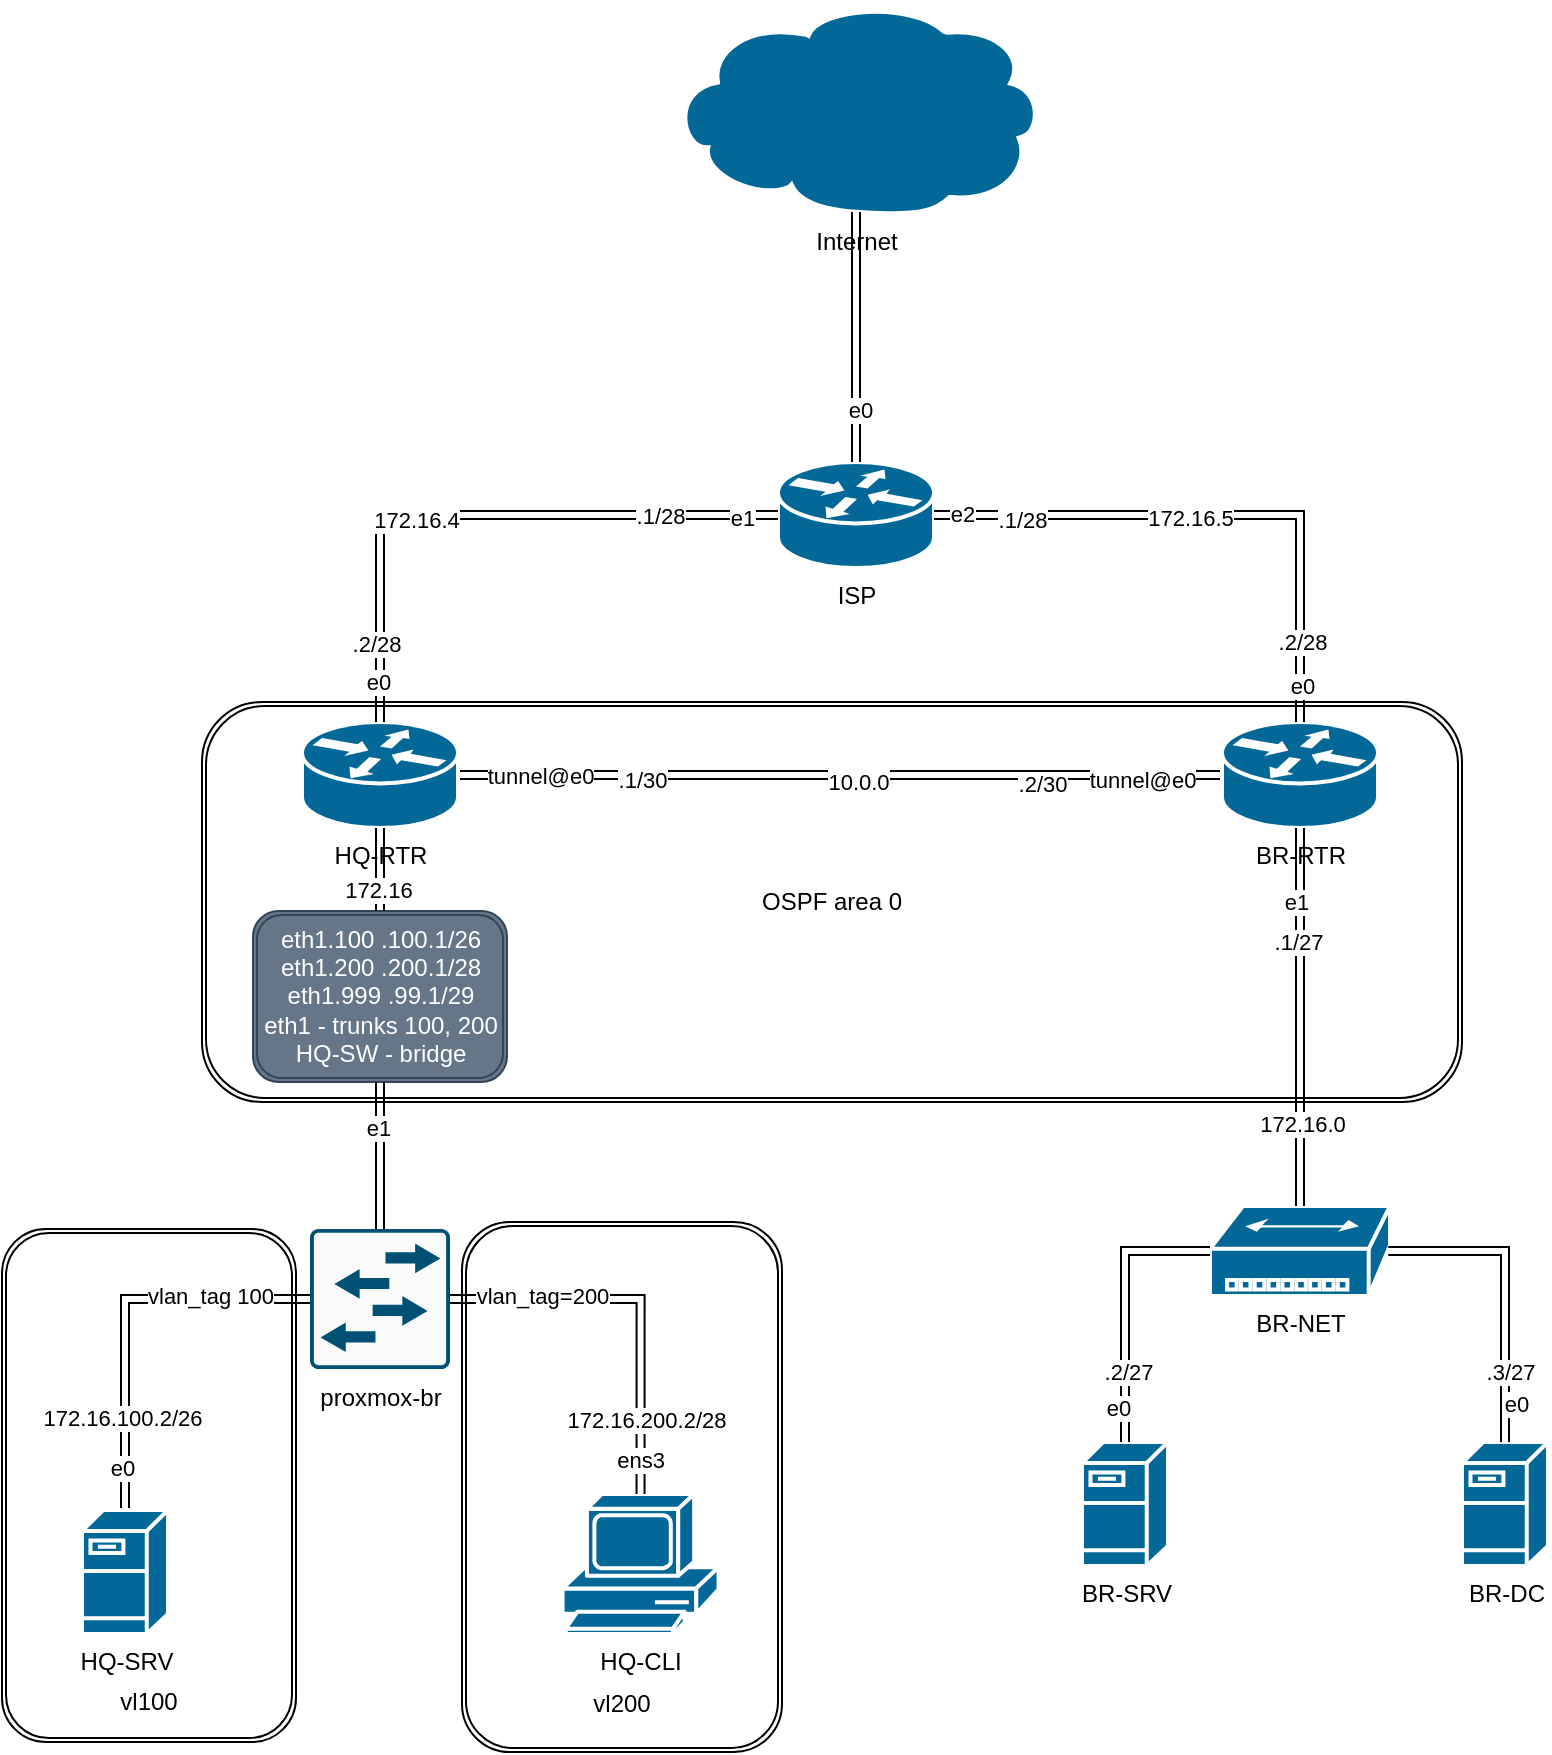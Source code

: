 <mxfile version="27.0.5">
  <diagram name="Страница — 1" id="JRH4Rd3rPlP7FgUDZ7rS">
    <mxGraphModel dx="1642" dy="1599" grid="1" gridSize="10" guides="1" tooltips="1" connect="1" arrows="1" fold="1" page="1" pageScale="1" pageWidth="827" pageHeight="1169" math="0" shadow="0">
      <root>
        <mxCell id="0" />
        <mxCell id="1" parent="0" />
        <mxCell id="5UeS4m41WXDY9R93oVrC-1" value="&lt;div&gt;&lt;br&gt;&lt;/div&gt;&lt;div&gt;&lt;br&gt;&lt;/div&gt;&lt;div&gt;&lt;br&gt;&lt;/div&gt;&lt;div&gt;&lt;br&gt;&lt;/div&gt;&lt;div&gt;&lt;br&gt;&lt;/div&gt;&lt;div&gt;&lt;br&gt;&lt;/div&gt;&lt;div&gt;&lt;br&gt;&lt;/div&gt;&lt;div&gt;&lt;br&gt;&lt;/div&gt;&lt;div&gt;&lt;br&gt;&lt;/div&gt;&lt;div&gt;&lt;br&gt;&lt;/div&gt;&lt;div&gt;&lt;br&gt;&lt;/div&gt;&lt;div&gt;&lt;br&gt;&lt;/div&gt;&lt;div&gt;&lt;br&gt;&lt;/div&gt;&lt;div&gt;&lt;br&gt;&lt;/div&gt;&lt;div&gt;&lt;br&gt;&lt;/div&gt;&lt;div&gt;vl100&lt;/div&gt;" style="shape=ext;double=1;rounded=1;whiteSpace=wrap;html=1;fillColor=light-dark(#FFFFFF,#333300);" vertex="1" parent="1">
          <mxGeometry x="-60" y="573.5" width="147" height="256.5" as="geometry" />
        </mxCell>
        <mxCell id="5UeS4m41WXDY9R93oVrC-2" value="&lt;div&gt;&lt;br&gt;&lt;/div&gt;&lt;div&gt;&lt;br&gt;&lt;/div&gt;&lt;div&gt;&lt;br&gt;&lt;/div&gt;&lt;div&gt;&lt;br&gt;&lt;/div&gt;&lt;div&gt;&lt;br&gt;&lt;/div&gt;&lt;div&gt;&lt;br&gt;&lt;/div&gt;&lt;div&gt;&lt;br&gt;&lt;/div&gt;&lt;div&gt;&lt;br&gt;&lt;/div&gt;&lt;div&gt;&lt;br&gt;&lt;/div&gt;&lt;div&gt;&lt;br&gt;&lt;/div&gt;&lt;div&gt;&lt;br&gt;&lt;/div&gt;&lt;div&gt;&lt;br&gt;&lt;/div&gt;&lt;div&gt;&lt;br&gt;&lt;/div&gt;&lt;div&gt;&lt;br&gt;&lt;/div&gt;&lt;div&gt;&lt;br&gt;&lt;/div&gt;&lt;div&gt;vl200&lt;/div&gt;" style="shape=ext;double=1;rounded=1;whiteSpace=wrap;html=1;fillColor=light-dark(#FFFFFF,#003300);" vertex="1" parent="1">
          <mxGeometry x="170" y="570" width="160" height="265" as="geometry" />
        </mxCell>
        <mxCell id="5UeS4m41WXDY9R93oVrC-3" value="OSPF area 0" style="shape=ext;double=1;rounded=1;whiteSpace=wrap;html=1;fillColor=light-dark(#FFFFFF,#330066);" vertex="1" parent="1">
          <mxGeometry x="40" y="310" width="630" height="200" as="geometry" />
        </mxCell>
        <mxCell id="5UeS4m41WXDY9R93oVrC-62" value="eth1.100 .100.1/26&lt;div&gt;eth1.200 .200.1/28&lt;/div&gt;&lt;div&gt;eth1.999 .99.1/29&lt;/div&gt;&lt;div&gt;eth1 - trunks 100, 200&lt;/div&gt;&lt;div&gt;HQ-SW - bridge&lt;/div&gt;" style="shape=ext;double=1;rounded=1;whiteSpace=wrap;html=1;fillColor=#647687;fontColor=#ffffff;strokeColor=#314354;" vertex="1" parent="1">
          <mxGeometry x="65.5" y="414.5" width="127" height="85.5" as="geometry" />
        </mxCell>
        <mxCell id="5UeS4m41WXDY9R93oVrC-5" value="ISP" style="shape=mxgraph.cisco.routers.router;sketch=0;html=1;pointerEvents=1;dashed=0;fillColor=#036897;strokeColor=#ffffff;strokeWidth=2;verticalLabelPosition=bottom;verticalAlign=top;align=center;outlineConnect=0;" vertex="1" parent="1">
          <mxGeometry x="328" y="190" width="78" height="53" as="geometry" />
        </mxCell>
        <mxCell id="5UeS4m41WXDY9R93oVrC-6" value="Internet" style="shape=mxgraph.cisco.storage.cloud;sketch=0;html=1;pointerEvents=1;dashed=0;fillColor=#036897;strokeColor=#ffffff;strokeWidth=2;verticalLabelPosition=bottom;verticalAlign=top;align=center;outlineConnect=0;" vertex="1" parent="1">
          <mxGeometry x="274" y="-40" width="186" height="106" as="geometry" />
        </mxCell>
        <mxCell id="5UeS4m41WXDY9R93oVrC-7" style="edgeStyle=orthogonalEdgeStyle;shape=link;rounded=0;orthogonalLoop=1;jettySize=auto;html=1;exitX=1;exitY=0.5;exitDx=0;exitDy=0;exitPerimeter=0;entryX=0;entryY=0.5;entryDx=0;entryDy=0;entryPerimeter=0;" edge="1" parent="1" source="5UeS4m41WXDY9R93oVrC-13" target="5UeS4m41WXDY9R93oVrC-14">
          <mxGeometry relative="1" as="geometry">
            <mxPoint x="430" y="340" as="targetPoint" />
          </mxGeometry>
        </mxCell>
        <mxCell id="5UeS4m41WXDY9R93oVrC-8" value="tunnel@e0" style="edgeLabel;html=1;align=center;verticalAlign=middle;resizable=0;points=[];" vertex="1" connectable="0" parent="5UeS4m41WXDY9R93oVrC-7">
          <mxGeometry x="-0.868" y="-3" relative="1" as="geometry">
            <mxPoint x="16" y="-3" as="offset" />
          </mxGeometry>
        </mxCell>
        <mxCell id="5UeS4m41WXDY9R93oVrC-9" value="10.0.0" style="edgeLabel;html=1;align=center;verticalAlign=middle;resizable=0;points=[];" vertex="1" connectable="0" parent="5UeS4m41WXDY9R93oVrC-7">
          <mxGeometry x="0.071" y="-3" relative="1" as="geometry">
            <mxPoint x="-5" as="offset" />
          </mxGeometry>
        </mxCell>
        <mxCell id="5UeS4m41WXDY9R93oVrC-10" value=".1/30" style="edgeLabel;html=1;align=center;verticalAlign=middle;resizable=0;points=[];" vertex="1" connectable="0" parent="5UeS4m41WXDY9R93oVrC-7">
          <mxGeometry x="-0.582" y="-2" relative="1" as="geometry">
            <mxPoint x="12" as="offset" />
          </mxGeometry>
        </mxCell>
        <mxCell id="5UeS4m41WXDY9R93oVrC-11" value=".2/30" style="edgeLabel;html=1;align=center;verticalAlign=middle;resizable=0;points=[];" vertex="1" connectable="0" parent="5UeS4m41WXDY9R93oVrC-7">
          <mxGeometry x="0.88" y="1" relative="1" as="geometry">
            <mxPoint x="-67" y="5" as="offset" />
          </mxGeometry>
        </mxCell>
        <mxCell id="5UeS4m41WXDY9R93oVrC-12" value="tunnel@e0" style="edgeLabel;html=1;align=center;verticalAlign=middle;resizable=0;points=[];" vertex="1" connectable="0" parent="5UeS4m41WXDY9R93oVrC-7">
          <mxGeometry x="0.84" y="-2" relative="1" as="geometry">
            <mxPoint x="-10" as="offset" />
          </mxGeometry>
        </mxCell>
        <mxCell id="5UeS4m41WXDY9R93oVrC-13" value="HQ-RTR" style="shape=mxgraph.cisco.routers.router;sketch=0;html=1;pointerEvents=1;dashed=0;fillColor=#036897;strokeColor=#ffffff;strokeWidth=2;verticalLabelPosition=bottom;verticalAlign=top;align=center;outlineConnect=0;" vertex="1" parent="1">
          <mxGeometry x="90" y="320" width="78" height="53" as="geometry" />
        </mxCell>
        <mxCell id="5UeS4m41WXDY9R93oVrC-14" value="BR-RTR" style="shape=mxgraph.cisco.routers.router;sketch=0;html=1;pointerEvents=1;dashed=0;fillColor=#036897;strokeColor=#ffffff;strokeWidth=2;verticalLabelPosition=bottom;verticalAlign=top;align=center;outlineConnect=0;" vertex="1" parent="1">
          <mxGeometry x="550" y="320" width="78" height="53" as="geometry" />
        </mxCell>
        <mxCell id="5UeS4m41WXDY9R93oVrC-15" value="&lt;div&gt;BR-NET&lt;/div&gt;" style="shape=mxgraph.cisco.hubs_and_gateways.small_hub;sketch=0;html=1;pointerEvents=1;dashed=0;fillColor=#036897;strokeColor=#ffffff;strokeWidth=2;verticalLabelPosition=bottom;verticalAlign=top;align=center;outlineConnect=0;" vertex="1" parent="1">
          <mxGeometry x="544" y="562" width="90" height="45" as="geometry" />
        </mxCell>
        <mxCell id="5UeS4m41WXDY9R93oVrC-16" style="edgeStyle=orthogonalEdgeStyle;rounded=0;orthogonalLoop=1;jettySize=auto;html=1;exitX=0;exitY=0.5;exitDx=0;exitDy=0;exitPerimeter=0;shape=link;" edge="1" parent="1" source="5UeS4m41WXDY9R93oVrC-61" target="5UeS4m41WXDY9R93oVrC-21">
          <mxGeometry relative="1" as="geometry">
            <mxPoint x="97" y="612" as="sourcePoint" />
          </mxGeometry>
        </mxCell>
        <mxCell id="5UeS4m41WXDY9R93oVrC-17" value="e0" style="edgeLabel;html=1;align=center;verticalAlign=middle;resizable=0;points=[];" vertex="1" connectable="0" parent="5UeS4m41WXDY9R93oVrC-16">
          <mxGeometry x="0.746" y="-2" relative="1" as="geometry">
            <mxPoint y="4" as="offset" />
          </mxGeometry>
        </mxCell>
        <mxCell id="5UeS4m41WXDY9R93oVrC-18" value="vlan_tag 100" style="edgeLabel;html=1;align=center;verticalAlign=middle;resizable=0;points=[];" vertex="1" connectable="0" parent="5UeS4m41WXDY9R93oVrC-16">
          <mxGeometry x="-0.859" y="2" relative="1" as="geometry">
            <mxPoint x="-36" y="-4" as="offset" />
          </mxGeometry>
        </mxCell>
        <mxCell id="5UeS4m41WXDY9R93oVrC-19" value="172.16.100.2/26" style="edgeLabel;html=1;align=center;verticalAlign=middle;resizable=0;points=[];" vertex="1" connectable="0" parent="5UeS4m41WXDY9R93oVrC-16">
          <mxGeometry x="0.537" y="-2" relative="1" as="geometry">
            <mxPoint as="offset" />
          </mxGeometry>
        </mxCell>
        <mxCell id="5UeS4m41WXDY9R93oVrC-21" value="HQ-SRV" style="shape=mxgraph.cisco.servers.fileserver;sketch=0;html=1;pointerEvents=1;dashed=0;fillColor=#036897;strokeColor=#ffffff;strokeWidth=2;verticalLabelPosition=bottom;verticalAlign=top;align=center;outlineConnect=0;" vertex="1" parent="1">
          <mxGeometry x="-20" y="714" width="43" height="62" as="geometry" />
        </mxCell>
        <mxCell id="5UeS4m41WXDY9R93oVrC-22" value="HQ-CLI" style="shape=mxgraph.cisco.computers_and_peripherals.pc;sketch=0;html=1;pointerEvents=1;dashed=0;fillColor=#036897;strokeColor=#ffffff;strokeWidth=2;verticalLabelPosition=bottom;verticalAlign=top;align=center;outlineConnect=0;" vertex="1" parent="1">
          <mxGeometry x="220.28" y="706" width="78" height="70" as="geometry" />
        </mxCell>
        <mxCell id="5UeS4m41WXDY9R93oVrC-23" value="BR-SRV" style="shape=mxgraph.cisco.servers.fileserver;sketch=0;html=1;pointerEvents=1;dashed=0;fillColor=#036897;strokeColor=#ffffff;strokeWidth=2;verticalLabelPosition=bottom;verticalAlign=top;align=center;outlineConnect=0;" vertex="1" parent="1">
          <mxGeometry x="480" y="680" width="43" height="62" as="geometry" />
        </mxCell>
        <mxCell id="5UeS4m41WXDY9R93oVrC-24" value="BR-DC" style="shape=mxgraph.cisco.servers.fileserver;sketch=0;html=1;pointerEvents=1;dashed=0;fillColor=#036897;strokeColor=#ffffff;strokeWidth=2;verticalLabelPosition=bottom;verticalAlign=top;align=center;outlineConnect=0;" vertex="1" parent="1">
          <mxGeometry x="670" y="680" width="43" height="62" as="geometry" />
        </mxCell>
        <mxCell id="5UeS4m41WXDY9R93oVrC-25" style="edgeStyle=orthogonalEdgeStyle;rounded=0;orthogonalLoop=1;jettySize=auto;html=1;exitX=0.5;exitY=0;exitDx=0;exitDy=0;exitPerimeter=0;entryX=0.5;entryY=0.99;entryDx=0;entryDy=0;entryPerimeter=0;shape=link;" edge="1" parent="1" source="5UeS4m41WXDY9R93oVrC-5" target="5UeS4m41WXDY9R93oVrC-6">
          <mxGeometry relative="1" as="geometry" />
        </mxCell>
        <mxCell id="5UeS4m41WXDY9R93oVrC-26" value="e0" style="edgeLabel;html=1;align=center;verticalAlign=middle;resizable=0;points=[];" vertex="1" connectable="0" parent="5UeS4m41WXDY9R93oVrC-25">
          <mxGeometry x="-0.577" y="-2" relative="1" as="geometry">
            <mxPoint as="offset" />
          </mxGeometry>
        </mxCell>
        <mxCell id="5UeS4m41WXDY9R93oVrC-27" style="edgeStyle=orthogonalEdgeStyle;rounded=0;orthogonalLoop=1;jettySize=auto;html=1;exitX=1;exitY=0.5;exitDx=0;exitDy=0;exitPerimeter=0;entryX=0.5;entryY=0;entryDx=0;entryDy=0;entryPerimeter=0;shape=link;" edge="1" parent="1" source="5UeS4m41WXDY9R93oVrC-5" target="5UeS4m41WXDY9R93oVrC-14">
          <mxGeometry relative="1" as="geometry" />
        </mxCell>
        <mxCell id="5UeS4m41WXDY9R93oVrC-28" value="e2" style="edgeLabel;html=1;align=center;verticalAlign=middle;resizable=0;points=[];" vertex="1" connectable="0" parent="5UeS4m41WXDY9R93oVrC-27">
          <mxGeometry x="-0.789" y="1" relative="1" as="geometry">
            <mxPoint x="-16" as="offset" />
          </mxGeometry>
        </mxCell>
        <mxCell id="5UeS4m41WXDY9R93oVrC-29" value="e0" style="edgeLabel;html=1;align=center;verticalAlign=middle;resizable=0;points=[];" vertex="1" connectable="0" parent="5UeS4m41WXDY9R93oVrC-27">
          <mxGeometry x="0.871" y="1" relative="1" as="geometry">
            <mxPoint as="offset" />
          </mxGeometry>
        </mxCell>
        <mxCell id="5UeS4m41WXDY9R93oVrC-30" value="172.16.5" style="edgeLabel;html=1;align=center;verticalAlign=middle;resizable=0;points=[];" vertex="1" connectable="0" parent="5UeS4m41WXDY9R93oVrC-27">
          <mxGeometry x="-0.107" y="-1" relative="1" as="geometry">
            <mxPoint as="offset" />
          </mxGeometry>
        </mxCell>
        <mxCell id="5UeS4m41WXDY9R93oVrC-31" value=".1/28" style="edgeLabel;html=1;align=center;verticalAlign=middle;resizable=0;points=[];" vertex="1" connectable="0" parent="5UeS4m41WXDY9R93oVrC-27">
          <mxGeometry x="-0.795" y="-2" relative="1" as="geometry">
            <mxPoint x="14" as="offset" />
          </mxGeometry>
        </mxCell>
        <mxCell id="5UeS4m41WXDY9R93oVrC-32" value=".2/28" style="edgeLabel;html=1;align=center;verticalAlign=middle;resizable=0;points=[];" vertex="1" connectable="0" parent="5UeS4m41WXDY9R93oVrC-27">
          <mxGeometry x="0.717" y="1" relative="1" as="geometry">
            <mxPoint as="offset" />
          </mxGeometry>
        </mxCell>
        <mxCell id="5UeS4m41WXDY9R93oVrC-33" style="edgeStyle=orthogonalEdgeStyle;rounded=0;orthogonalLoop=1;jettySize=auto;html=1;exitX=0;exitY=0.5;exitDx=0;exitDy=0;exitPerimeter=0;entryX=0.5;entryY=0;entryDx=0;entryDy=0;entryPerimeter=0;shape=link;" edge="1" parent="1" source="5UeS4m41WXDY9R93oVrC-5" target="5UeS4m41WXDY9R93oVrC-13">
          <mxGeometry relative="1" as="geometry" />
        </mxCell>
        <mxCell id="5UeS4m41WXDY9R93oVrC-34" value="e1" style="edgeLabel;html=1;align=center;verticalAlign=middle;resizable=0;points=[];" vertex="1" connectable="0" parent="5UeS4m41WXDY9R93oVrC-33">
          <mxGeometry x="-0.69" y="1" relative="1" as="geometry">
            <mxPoint x="29" as="offset" />
          </mxGeometry>
        </mxCell>
        <mxCell id="5UeS4m41WXDY9R93oVrC-35" value="e0" style="edgeLabel;html=1;align=center;verticalAlign=middle;resizable=0;points=[];" vertex="1" connectable="0" parent="5UeS4m41WXDY9R93oVrC-33">
          <mxGeometry x="0.864" y="-1" relative="1" as="geometry">
            <mxPoint as="offset" />
          </mxGeometry>
        </mxCell>
        <mxCell id="5UeS4m41WXDY9R93oVrC-36" value="172.16.4" style="edgeLabel;html=1;align=center;verticalAlign=middle;resizable=0;points=[];" vertex="1" connectable="0" parent="5UeS4m41WXDY9R93oVrC-33">
          <mxGeometry x="0.201" y="2" relative="1" as="geometry">
            <mxPoint as="offset" />
          </mxGeometry>
        </mxCell>
        <mxCell id="5UeS4m41WXDY9R93oVrC-37" value=".1/28" style="edgeLabel;html=1;align=center;verticalAlign=middle;resizable=0;points=[];" vertex="1" connectable="0" parent="5UeS4m41WXDY9R93oVrC-33">
          <mxGeometry x="-0.607" relative="1" as="geometry">
            <mxPoint as="offset" />
          </mxGeometry>
        </mxCell>
        <mxCell id="5UeS4m41WXDY9R93oVrC-38" value=".2/28" style="edgeLabel;html=1;align=center;verticalAlign=middle;resizable=0;points=[];" vertex="1" connectable="0" parent="5UeS4m41WXDY9R93oVrC-33">
          <mxGeometry x="0.741" y="-2" relative="1" as="geometry">
            <mxPoint as="offset" />
          </mxGeometry>
        </mxCell>
        <mxCell id="5UeS4m41WXDY9R93oVrC-39" style="edgeStyle=orthogonalEdgeStyle;rounded=0;orthogonalLoop=1;jettySize=auto;html=1;exitX=0.5;exitY=1;exitDx=0;exitDy=0;exitPerimeter=0;entryX=0.5;entryY=0;entryDx=0;entryDy=0;entryPerimeter=0;shape=link;" edge="1" parent="1" source="5UeS4m41WXDY9R93oVrC-14" target="5UeS4m41WXDY9R93oVrC-15">
          <mxGeometry relative="1" as="geometry" />
        </mxCell>
        <mxCell id="5UeS4m41WXDY9R93oVrC-40" value="e1" style="edgeLabel;html=1;align=center;verticalAlign=middle;resizable=0;points=[];" vertex="1" connectable="0" parent="5UeS4m41WXDY9R93oVrC-39">
          <mxGeometry x="-0.454" y="-2" relative="1" as="geometry">
            <mxPoint y="-15" as="offset" />
          </mxGeometry>
        </mxCell>
        <mxCell id="5UeS4m41WXDY9R93oVrC-41" value=".1/27" style="edgeLabel;html=1;align=center;verticalAlign=middle;resizable=0;points=[];" vertex="1" connectable="0" parent="5UeS4m41WXDY9R93oVrC-39">
          <mxGeometry x="-0.194" y="-1" relative="1" as="geometry">
            <mxPoint y="-19" as="offset" />
          </mxGeometry>
        </mxCell>
        <mxCell id="5UeS4m41WXDY9R93oVrC-42" value="172.16.0" style="edgeLabel;html=1;align=center;verticalAlign=middle;resizable=0;points=[];" vertex="1" connectable="0" parent="5UeS4m41WXDY9R93oVrC-39">
          <mxGeometry x="0.548" relative="1" as="geometry">
            <mxPoint x="1" y="1" as="offset" />
          </mxGeometry>
        </mxCell>
        <mxCell id="5UeS4m41WXDY9R93oVrC-50" style="edgeStyle=orthogonalEdgeStyle;rounded=0;orthogonalLoop=1;jettySize=auto;html=1;exitX=0.99;exitY=0.5;exitDx=0;exitDy=0;exitPerimeter=0;entryX=0.5;entryY=0;entryDx=0;entryDy=0;entryPerimeter=0;shape=link;" edge="1" parent="1" source="5UeS4m41WXDY9R93oVrC-15" target="5UeS4m41WXDY9R93oVrC-24">
          <mxGeometry relative="1" as="geometry" />
        </mxCell>
        <mxCell id="5UeS4m41WXDY9R93oVrC-51" value="e0" style="edgeLabel;html=1;align=center;verticalAlign=middle;resizable=0;points=[];" vertex="1" connectable="0" parent="5UeS4m41WXDY9R93oVrC-50">
          <mxGeometry x="0.747" y="5" relative="1" as="geometry">
            <mxPoint as="offset" />
          </mxGeometry>
        </mxCell>
        <mxCell id="5UeS4m41WXDY9R93oVrC-52" value=".3/27" style="edgeLabel;html=1;align=center;verticalAlign=middle;resizable=0;points=[];" vertex="1" connectable="0" parent="5UeS4m41WXDY9R93oVrC-50">
          <mxGeometry x="0.545" y="2" relative="1" as="geometry">
            <mxPoint as="offset" />
          </mxGeometry>
        </mxCell>
        <mxCell id="5UeS4m41WXDY9R93oVrC-53" style="edgeStyle=orthogonalEdgeStyle;rounded=0;orthogonalLoop=1;jettySize=auto;html=1;exitX=0;exitY=0.5;exitDx=0;exitDy=0;exitPerimeter=0;entryX=0.5;entryY=0;entryDx=0;entryDy=0;entryPerimeter=0;shape=link;" edge="1" parent="1" source="5UeS4m41WXDY9R93oVrC-15" target="5UeS4m41WXDY9R93oVrC-23">
          <mxGeometry relative="1" as="geometry" />
        </mxCell>
        <mxCell id="5UeS4m41WXDY9R93oVrC-54" value="e0" style="edgeLabel;html=1;align=center;verticalAlign=middle;resizable=0;points=[];" vertex="1" connectable="0" parent="5UeS4m41WXDY9R93oVrC-53">
          <mxGeometry x="0.746" y="-4" relative="1" as="geometry">
            <mxPoint as="offset" />
          </mxGeometry>
        </mxCell>
        <mxCell id="5UeS4m41WXDY9R93oVrC-55" value=".2/27" style="edgeLabel;html=1;align=center;verticalAlign=middle;resizable=0;points=[];" vertex="1" connectable="0" parent="5UeS4m41WXDY9R93oVrC-53">
          <mxGeometry x="0.486" y="1" relative="1" as="geometry">
            <mxPoint as="offset" />
          </mxGeometry>
        </mxCell>
        <mxCell id="5UeS4m41WXDY9R93oVrC-56" style="edgeStyle=orthogonalEdgeStyle;rounded=0;orthogonalLoop=1;jettySize=auto;html=1;exitX=1;exitY=0.5;exitDx=0;exitDy=0;exitPerimeter=0;entryX=0.5;entryY=0;entryDx=0;entryDy=0;entryPerimeter=0;shape=link;" edge="1" parent="1" source="5UeS4m41WXDY9R93oVrC-61" target="5UeS4m41WXDY9R93oVrC-22">
          <mxGeometry relative="1" as="geometry">
            <mxPoint x="161" y="612" as="sourcePoint" />
          </mxGeometry>
        </mxCell>
        <mxCell id="5UeS4m41WXDY9R93oVrC-57" value="&lt;div&gt;vlan_tag=200&lt;/div&gt;" style="edgeLabel;html=1;align=center;verticalAlign=middle;resizable=0;points=[];" vertex="1" connectable="0" parent="5UeS4m41WXDY9R93oVrC-56">
          <mxGeometry x="-0.745" y="1" relative="1" as="geometry">
            <mxPoint x="21" y="-1" as="offset" />
          </mxGeometry>
        </mxCell>
        <mxCell id="5UeS4m41WXDY9R93oVrC-58" value="172.16.200.2/28" style="edgeLabel;html=1;align=center;verticalAlign=middle;resizable=0;points=[];" vertex="1" connectable="0" parent="5UeS4m41WXDY9R93oVrC-56">
          <mxGeometry x="0.619" y="2" relative="1" as="geometry">
            <mxPoint as="offset" />
          </mxGeometry>
        </mxCell>
        <mxCell id="5UeS4m41WXDY9R93oVrC-59" value="ens3" style="edgeLabel;html=1;align=center;verticalAlign=middle;resizable=0;points=[];" vertex="1" connectable="0" parent="5UeS4m41WXDY9R93oVrC-56">
          <mxGeometry x="0.82" y="-1" relative="1" as="geometry">
            <mxPoint as="offset" />
          </mxGeometry>
        </mxCell>
        <mxCell id="5UeS4m41WXDY9R93oVrC-61" value="&lt;div&gt;proxmox-br&lt;/div&gt;" style="sketch=0;points=[[0.015,0.015,0],[0.985,0.015,0],[0.985,0.985,0],[0.015,0.985,0],[0.25,0,0],[0.5,0,0],[0.75,0,0],[1,0.25,0],[1,0.5,0],[1,0.75,0],[0.75,1,0],[0.5,1,0],[0.25,1,0],[0,0.75,0],[0,0.5,0],[0,0.25,0]];verticalLabelPosition=bottom;html=1;verticalAlign=top;aspect=fixed;align=center;pointerEvents=1;shape=mxgraph.cisco19.rect;prIcon=l2_switch;fillColor=#FAFAFA;strokeColor=#005073;" vertex="1" parent="1">
          <mxGeometry x="94" y="573.5" width="70" height="70" as="geometry" />
        </mxCell>
        <mxCell id="5UeS4m41WXDY9R93oVrC-69" style="edgeStyle=none;shape=link;rounded=0;orthogonalLoop=1;jettySize=auto;html=1;exitX=0.5;exitY=0;exitDx=0;exitDy=0;entryX=0.5;entryY=1;entryDx=0;entryDy=0;entryPerimeter=0;" edge="1" parent="1" source="5UeS4m41WXDY9R93oVrC-62" target="5UeS4m41WXDY9R93oVrC-13">
          <mxGeometry relative="1" as="geometry" />
        </mxCell>
        <mxCell id="5UeS4m41WXDY9R93oVrC-70" value="172.16" style="edgeLabel;html=1;align=center;verticalAlign=middle;resizable=0;points=[];" vertex="1" connectable="0" parent="5UeS4m41WXDY9R93oVrC-69">
          <mxGeometry x="-0.487" y="1" relative="1" as="geometry">
            <mxPoint as="offset" />
          </mxGeometry>
        </mxCell>
        <mxCell id="5UeS4m41WXDY9R93oVrC-71" style="edgeStyle=none;shape=link;rounded=0;orthogonalLoop=1;jettySize=auto;html=1;exitX=0.5;exitY=1;exitDx=0;exitDy=0;entryX=0.5;entryY=0;entryDx=0;entryDy=0;entryPerimeter=0;" edge="1" parent="1" source="5UeS4m41WXDY9R93oVrC-62" target="5UeS4m41WXDY9R93oVrC-61">
          <mxGeometry relative="1" as="geometry" />
        </mxCell>
        <mxCell id="5UeS4m41WXDY9R93oVrC-73" value="e1" style="edgeLabel;html=1;align=center;verticalAlign=middle;resizable=0;points=[];" vertex="1" connectable="0" parent="5UeS4m41WXDY9R93oVrC-71">
          <mxGeometry x="-0.375" y="-1" relative="1" as="geometry">
            <mxPoint as="offset" />
          </mxGeometry>
        </mxCell>
      </root>
    </mxGraphModel>
  </diagram>
</mxfile>

